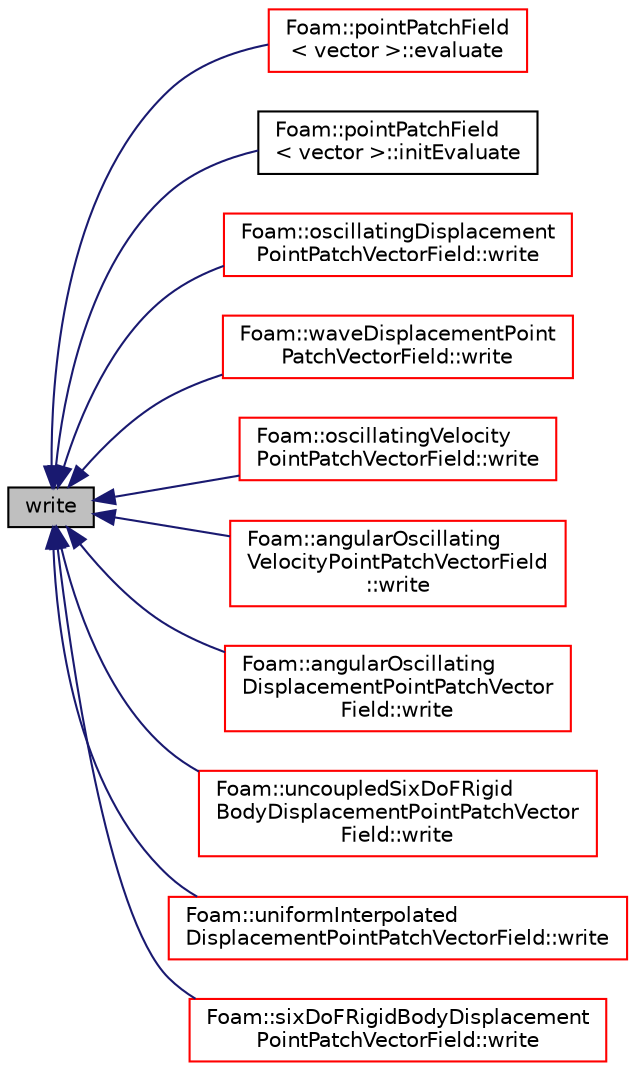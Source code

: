 digraph "write"
{
  bgcolor="transparent";
  edge [fontname="Helvetica",fontsize="10",labelfontname="Helvetica",labelfontsize="10"];
  node [fontname="Helvetica",fontsize="10",shape=record];
  rankdir="LR";
  Node192 [label="write",height=0.2,width=0.4,color="black", fillcolor="grey75", style="filled", fontcolor="black"];
  Node192 -> Node193 [dir="back",color="midnightblue",fontsize="10",style="solid",fontname="Helvetica"];
  Node193 [label="Foam::pointPatchField\l\< vector \>::evaluate",height=0.2,width=0.4,color="red",URL="$a23773.html#a3b59c070ab0408e3bbb21927540159f4",tooltip="Evaluate the patch field. "];
  Node192 -> Node198 [dir="back",color="midnightblue",fontsize="10",style="solid",fontname="Helvetica"];
  Node198 [label="Foam::pointPatchField\l\< vector \>::initEvaluate",height=0.2,width=0.4,color="black",URL="$a23773.html#a61f753df7fc804b3c291d9575e062016",tooltip="Initialise evaluation of the patch field (do nothing) "];
  Node192 -> Node199 [dir="back",color="midnightblue",fontsize="10",style="solid",fontname="Helvetica"];
  Node199 [label="Foam::oscillatingDisplacement\lPointPatchVectorField::write",height=0.2,width=0.4,color="red",URL="$a24525.html#a293fdfec8bdfbd5c3913ab4c9f3454ff",tooltip="Write. "];
  Node192 -> Node201 [dir="back",color="midnightblue",fontsize="10",style="solid",fontname="Helvetica"];
  Node201 [label="Foam::waveDisplacementPoint\lPatchVectorField::write",height=0.2,width=0.4,color="red",URL="$a24549.html#a293fdfec8bdfbd5c3913ab4c9f3454ff",tooltip="Write. "];
  Node192 -> Node203 [dir="back",color="midnightblue",fontsize="10",style="solid",fontname="Helvetica"];
  Node203 [label="Foam::oscillatingVelocity\lPointPatchVectorField::write",height=0.2,width=0.4,color="red",URL="$a24529.html#a293fdfec8bdfbd5c3913ab4c9f3454ff",tooltip="Write. "];
  Node192 -> Node205 [dir="back",color="midnightblue",fontsize="10",style="solid",fontname="Helvetica"];
  Node205 [label="Foam::angularOscillating\lVelocityPointPatchVectorField\l::write",height=0.2,width=0.4,color="red",URL="$a24521.html#a293fdfec8bdfbd5c3913ab4c9f3454ff",tooltip="Write. "];
  Node192 -> Node208 [dir="back",color="midnightblue",fontsize="10",style="solid",fontname="Helvetica"];
  Node208 [label="Foam::angularOscillating\lDisplacementPointPatchVector\lField::write",height=0.2,width=0.4,color="red",URL="$a24517.html#a293fdfec8bdfbd5c3913ab4c9f3454ff",tooltip="Write. "];
  Node192 -> Node211 [dir="back",color="midnightblue",fontsize="10",style="solid",fontname="Helvetica"];
  Node211 [label="Foam::uncoupledSixDoFRigid\lBodyDisplacementPointPatchVector\lField::write",height=0.2,width=0.4,color="red",URL="$a30749.html#a293fdfec8bdfbd5c3913ab4c9f3454ff",tooltip="Write. "];
  Node192 -> Node214 [dir="back",color="midnightblue",fontsize="10",style="solid",fontname="Helvetica"];
  Node214 [label="Foam::uniformInterpolated\lDisplacementPointPatchVectorField::write",height=0.2,width=0.4,color="red",URL="$a24545.html#a293fdfec8bdfbd5c3913ab4c9f3454ff",tooltip="Write. "];
  Node192 -> Node216 [dir="back",color="midnightblue",fontsize="10",style="solid",fontname="Helvetica"];
  Node216 [label="Foam::sixDoFRigidBodyDisplacement\lPointPatchVectorField::write",height=0.2,width=0.4,color="red",URL="$a30745.html#a293fdfec8bdfbd5c3913ab4c9f3454ff",tooltip="Write. "];
}
